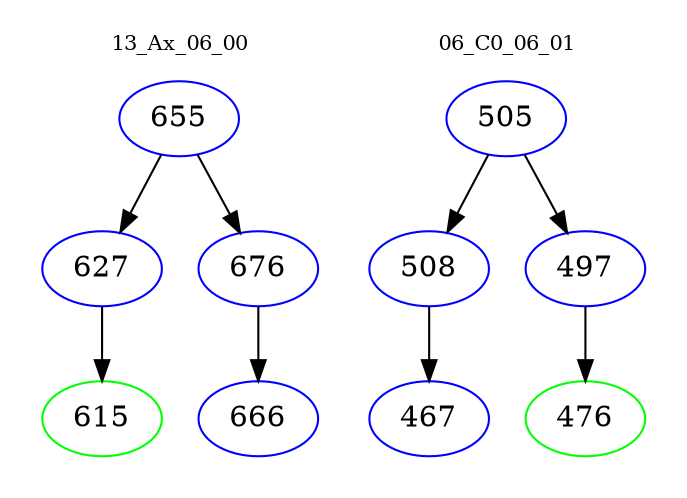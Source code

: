 digraph{
subgraph cluster_0 {
color = white
label = "13_Ax_06_00";
fontsize=10;
T0_655 [label="655", color="blue"]
T0_655 -> T0_627 [color="black"]
T0_627 [label="627", color="blue"]
T0_627 -> T0_615 [color="black"]
T0_615 [label="615", color="green"]
T0_655 -> T0_676 [color="black"]
T0_676 [label="676", color="blue"]
T0_676 -> T0_666 [color="black"]
T0_666 [label="666", color="blue"]
}
subgraph cluster_1 {
color = white
label = "06_C0_06_01";
fontsize=10;
T1_505 [label="505", color="blue"]
T1_505 -> T1_508 [color="black"]
T1_508 [label="508", color="blue"]
T1_508 -> T1_467 [color="black"]
T1_467 [label="467", color="blue"]
T1_505 -> T1_497 [color="black"]
T1_497 [label="497", color="blue"]
T1_497 -> T1_476 [color="black"]
T1_476 [label="476", color="green"]
}
}
